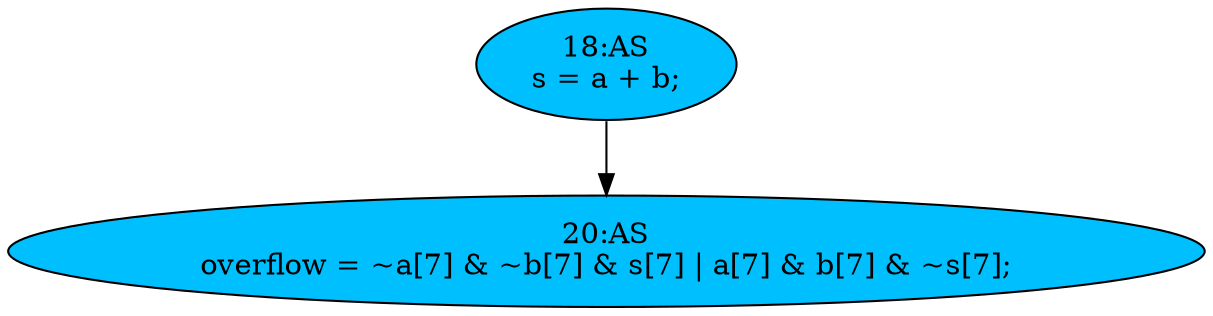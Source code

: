 strict digraph "compose( ,  )" {
	node [label="\N"];
	"20:AS"	[ast="<pyverilog.vparser.ast.Assign object at 0x7f14cabced10>",
		def_var="['overflow']",
		fillcolor=deepskyblue,
		label="20:AS
overflow = ~a[7] & ~b[7] & s[7] | a[7] & b[7] & ~s[7];",
		statements="[]",
		style=filled,
		typ=Assign,
		use_var="['a', 'b', 's', 'a', 'b', 's']"];
	"18:AS"	[ast="<pyverilog.vparser.ast.Assign object at 0x7f14cabd6950>",
		def_var="['s']",
		fillcolor=deepskyblue,
		label="18:AS
s = a + b;",
		statements="[]",
		style=filled,
		typ=Assign,
		use_var="['a', 'b']"];
	"18:AS" -> "20:AS";
}
